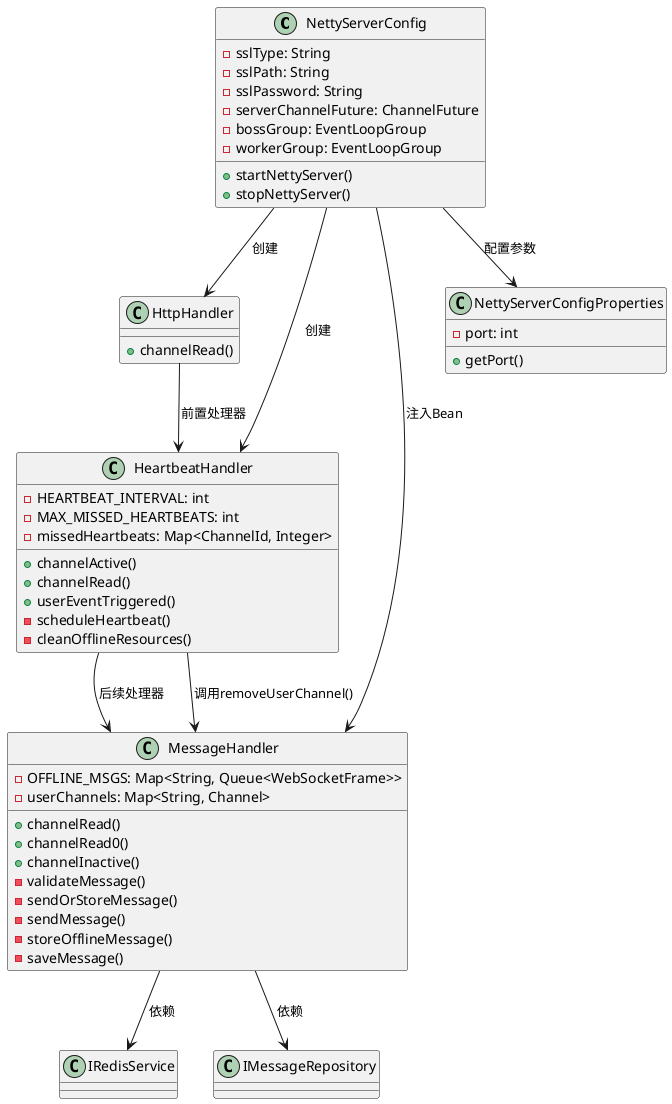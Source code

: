 @startuml
' 类图

class NettyServerConfig {
  - sslType: String
  - sslPath: String
  - sslPassword: String
  - serverChannelFuture: ChannelFuture
  - bossGroup: EventLoopGroup
  - workerGroup: EventLoopGroup
  + startNettyServer()
  + stopNettyServer()
}

class HttpHandler {
  + channelRead()
}

class HeartbeatHandler {
  - HEARTBEAT_INTERVAL: int
  - MAX_MISSED_HEARTBEATS: int
  - missedHeartbeats: Map<ChannelId, Integer>
  + channelActive()
  + channelRead()
  + userEventTriggered()
  - scheduleHeartbeat()
  - cleanOfflineResources()
}

class MessageHandler {
  - OFFLINE_MSGS: Map<String, Queue<WebSocketFrame>>
  - userChannels: Map<String, Channel>
  + channelRead()
  + channelRead0()
  + channelInactive()
  - validateMessage()
  - sendOrStoreMessage()
  - sendMessage()
  - storeOfflineMessage()
  - saveMessage()
}

class NettyServerConfigProperties {
  - port: int
  + getPort()
}

' 依赖关系
NettyServerConfig --> NettyServerConfigProperties : 配置参数
NettyServerConfig --> HttpHandler : 创建
NettyServerConfig --> HeartbeatHandler : 创建
NettyServerConfig --> MessageHandler : 注入Bean

' 处理器链顺序
HttpHandler --> HeartbeatHandler : 前置处理器
HeartbeatHandler --> MessageHandler : 后续处理器

' 协作关系
HeartbeatHandler --> MessageHandler : 调用removeUserChannel()
MessageHandler --> IRedisService : 依赖
MessageHandler --> IMessageRepository : 依赖

@enduml